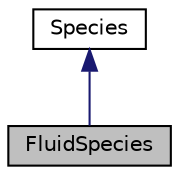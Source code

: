 digraph "FluidSpecies"
{
 // INTERACTIVE_SVG=YES
 // LATEX_PDF_SIZE
  edge [fontname="Helvetica",fontsize="10",labelfontname="Helvetica",labelfontsize="10"];
  node [fontname="Helvetica",fontsize="10",shape=record];
  Node1 [label="FluidSpecies",height=0.2,width=0.4,color="black", fillcolor="grey75", style="filled", fontcolor="black",tooltip="A type to describe the attributes of a fluids (gaseous or liquid) species."];
  Node2 -> Node1 [dir="back",color="midnightblue",fontsize="10",style="solid",fontname="Helvetica"];
  Node2 [label="Species",height=0.2,width=0.4,color="black", fillcolor="white", style="filled",URL="$classReaktoro_1_1Species.html",tooltip="A type used to describe a species and its attributes."];
}
